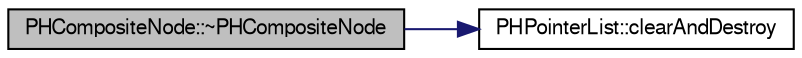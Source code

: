 digraph "PHCompositeNode::~PHCompositeNode"
{
  bgcolor="transparent";
  edge [fontname="FreeSans",fontsize="10",labelfontname="FreeSans",labelfontsize="10"];
  node [fontname="FreeSans",fontsize="10",shape=record];
  rankdir="LR";
  Node1 [label="PHCompositeNode::~PHCompositeNode",height=0.2,width=0.4,color="black", fillcolor="grey75", style="filled" fontcolor="black"];
  Node1 -> Node2 [color="midnightblue",fontsize="10",style="solid",fontname="FreeSans"];
  Node2 [label="PHPointerList::clearAndDestroy",height=0.2,width=0.4,color="black",URL="$d6/d86/classPHPointerList.html#a5fe1668a8673c6b6d2f06b18e0c0d120"];
}
